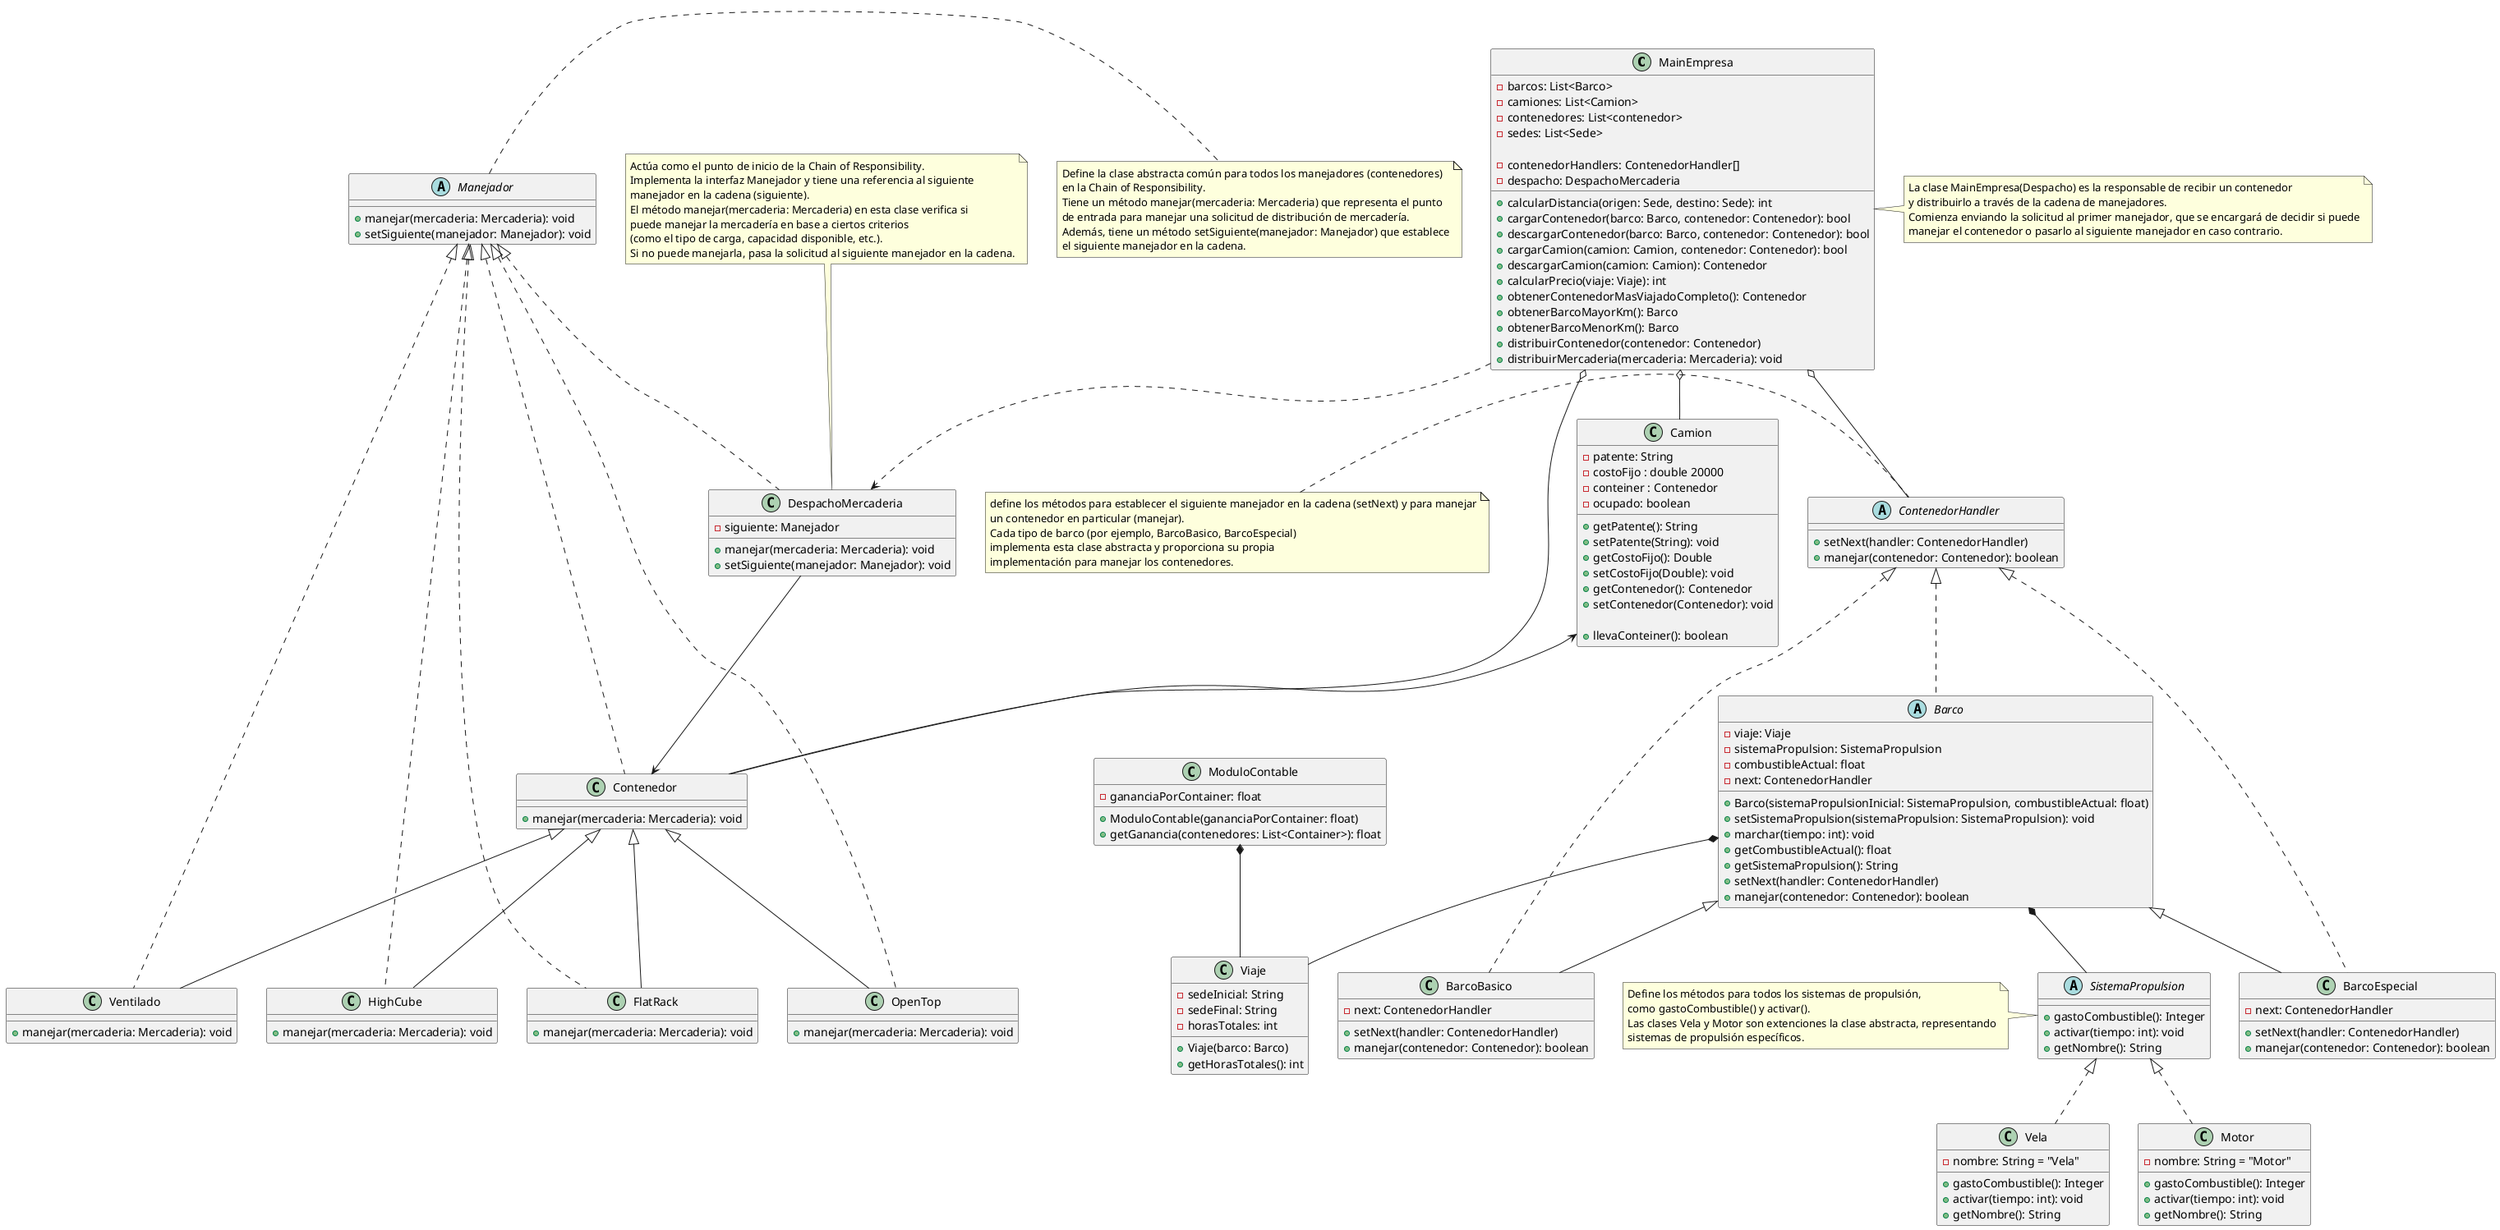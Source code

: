 @startuml

class MainEmpresa{
    - barcos: List<Barco>
    - camiones: List<Camion>
    - contenedores: List<contenedor>
    - sedes: List<Sede>

    + calcularDistancia(origen: Sede, destino: Sede): int
    + cargarContenedor(barco: Barco, contenedor: Contenedor): bool
    + descargarContenedor(barco: Barco, contenedor: Contenedor): bool
    + cargarCamion(camion: Camion, contenedor: Contenedor): bool
    + descargarCamion(camion: Camion): Contenedor
    + calcularPrecio(viaje: Viaje): int
    + obtenerContenedorMasViajadoCompleto(): Contenedor
    + obtenerBarcoMayorKm(): Barco
    + obtenerBarcoMenorKm(): Barco
}

abstract class SistemaPropulsion {
    + gastoCombustible(): Integer
    + activar(tiempo: int): void
    + getNombre(): String
}

class Vela implements SistemaPropulsion {
    - nombre: String = "Vela"
    + gastoCombustible(): Integer
    + activar(tiempo: int): void
    + getNombre(): String
}

class Motor implements SistemaPropulsion {
    - nombre: String = "Motor"
    + gastoCombustible(): Integer
    + activar(tiempo: int): void
    + getNombre(): String
}

class Barco {
    - viaje: Viaje
    - sistemaPropulsion: SistemaPropulsion
    - combustibleActual: float
    + Barco(sistemaPropulsionInicial: SistemaPropulsion, combustibleActual: float)
    + setSistemaPropulsion(sistemaPropulsion: SistemaPropulsion): void
    + marchar(tiempo: int): void
    + getCombustibleActual(): float
    + getSistemaPropulsion(): String
}

class Viaje {
    - sedeInicial: String
    - sedeFinal: String
    - horasTotales: int
    + Viaje(barco: Barco)
    + getHorasTotales(): int
}

class ModuloContable {
    - gananciaPorContainer: float
    + ModuloContable(gananciaPorContainer: float)
    + getGanancia(contenedores: List<Container>): float
}

' relaciones 

Barco *-- SistemaPropulsion
Barco *-- Viaje
ModuloContable *-- Viaje

' notas

note left of SistemaPropulsion
Define los métodos para todos los sistemas de propulsión,
como gastoCombustible() y activar(). 
Las clases Vela y Motor son extenciones la clase abstracta, representando
sistemas de propulsión específicos. 
end note

abstract class ContenedorHandler {
    + setNext(handler: ContenedorHandler)
    + manejar(contenedor: Contenedor): boolean
}

class BarcoBasico extends Barco implements ContenedorHandler {
    - next: ContenedorHandler
    + setNext(handler: ContenedorHandler)
    + manejar(contenedor: Contenedor): boolean
}

class BarcoEspecial extends Barco implements ContenedorHandler {
    - next: ContenedorHandler
    + setNext(handler: ContenedorHandler)
    + manejar(contenedor: Contenedor): boolean
}

abstract class Barco implements ContenedorHandler {
    - next: ContenedorHandler
    + setNext(handler: ContenedorHandler)
    + manejar(contenedor: Contenedor): boolean
}

abstract class Contenedor {
}

class MainEmpresa {
    - contenedorHandlers: ContenedorHandler[]
    + distribuirContenedor(contenedor: Contenedor)
}

MainEmpresa o-- Contenedor
MainEmpresa o-- ContenedorHandler

' Notas

note left of ContenedorHandler
define los métodos para establecer el siguiente manejador en la cadena (setNext) y para manejar
un contenedor en particular (manejar). 
Cada tipo de barco (por ejemplo, BarcoBasico, BarcoEspecial)
implementa esta clase abstracta y proporciona su propia
implementación para manejar los contenedores.
end note

note right of MainEmpresa
La clase MainEmpresa(Despacho) es la responsable de recibir un contenedor
y distribuirlo a través de la cadena de manejadores. 
Comienza enviando la solicitud al primer manejador, que se encargará de decidir si puede
manejar el contenedor o pasarlo al siguiente manejador en caso contrario.
end note

    abstract class Manejador {
        + manejar(mercaderia: Mercaderia): void
        + setSiguiente(manejador: Manejador): void
    }

class DespachoMercaderia {
    - siguiente: Manejador
    + manejar(mercaderia: Mercaderia): void
    + setSiguiente(manejador: Manejador): void
}

class Contenedor {
    + manejar(mercaderia: Mercaderia): void
}

class Ventilado {
    + manejar(mercaderia: Mercaderia): void
}

class HighCube {
    + manejar(mercaderia: Mercaderia): void
}

class FlatRack {
    + manejar(mercaderia: Mercaderia): void
}

class OpenTop {
    + manejar(mercaderia: Mercaderia): void
}

class MainEmpresa {
    - despacho: DespachoMercaderia
    + distribuirMercaderia(mercaderia: Mercaderia): void
}

' relaciones 

MainEmpresa ..> DespachoMercaderia

DespachoMercaderia --> Contenedor
Contenedor <|-- Ventilado
Contenedor <|-- HighCube
Contenedor <|-- FlatRack
Contenedor <|-- OpenTop

Manejador <|.. DespachoMercaderia
Manejador <|.. Contenedor
Manejador <|.. Ventilado
Manejador <|.. HighCube
Manejador <|.. FlatRack
Manejador <|.. OpenTop

' notas

note right of Manejador
Define la clase abstracta común para todos los manejadores (contenedores)
en la Chain of Responsibility. 
Tiene un método manejar(mercaderia: Mercaderia) que representa el punto
de entrada para manejar una solicitud de distribución de mercadería.
Además, tiene un método setSiguiente(manejador: Manejador) que establece
el siguiente manejador en la cadena.
end note 

note top of DespachoMercaderia
Actúa como el punto de inicio de la Chain of Responsibility. 
Implementa la interfaz Manejador y tiene una referencia al siguiente
manejador en la cadena (siguiente). 
El método manejar(mercaderia: Mercaderia) en esta clase verifica si 
puede manejar la mercadería en base a ciertos criterios 
(como el tipo de carga, capacidad disponible, etc.). 
Si no puede manejarla, pasa la solicitud al siguiente manejador en la cadena.
end note

class Camion{
   - patente: String 
   - costoFijo : double 20000 
   - conteiner : Contenedor 
   - ocupado: boolean 

   + getPatente(): String
   + setPatente(String): void
   + getCostoFijo(): Double 
   + setCostoFijo(Double): void
   + getContenedor(): Contenedor
   + setContenedor(Contenedor): void

   + llevaConteiner(): boolean
}

Camion <-- Contenedor
MainEmpresa o-- Camion
@enduml


